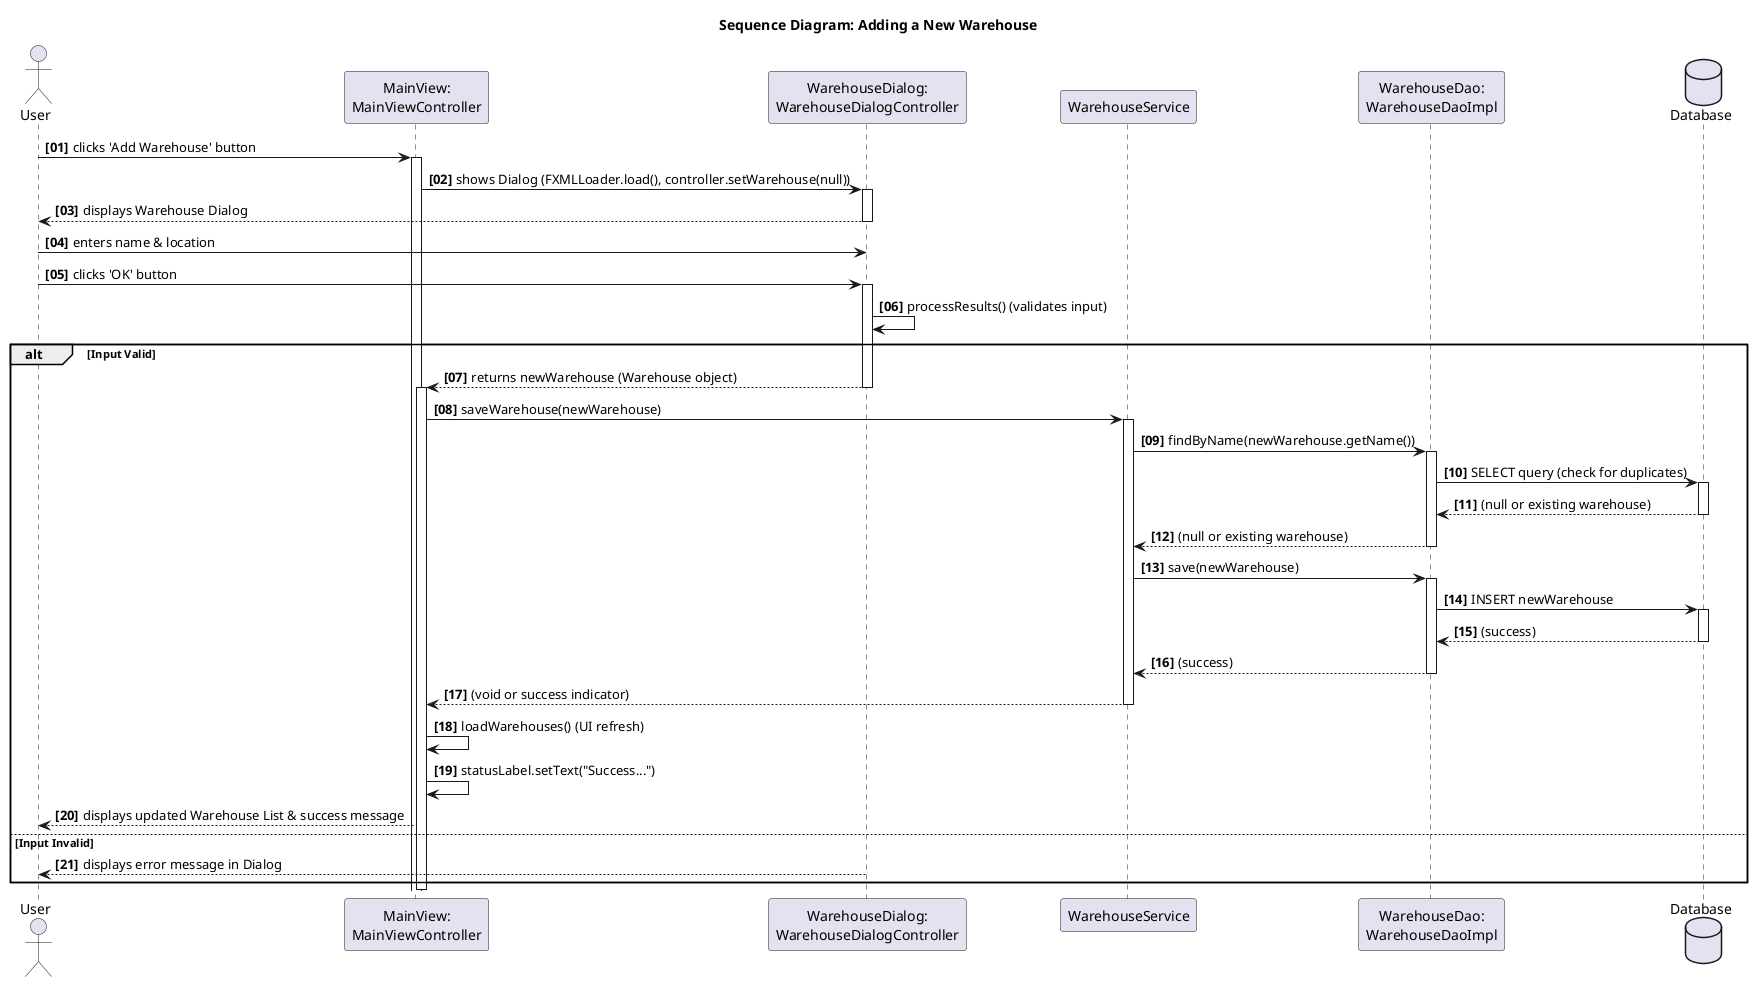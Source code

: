 @startuml
title Sequence Diagram: Adding a New Warehouse

actor "User" as User

participant "MainView:\nMainViewController" as MainVC
participant "WarehouseDialog:\nWarehouseDialogController" as DialogVC
participant "WarehouseService" as Service
participant "WarehouseDao:\nWarehouseDaoImpl" as DAO
database "Database" as DB

autonumber "<b>[00]"

User -> MainVC : clicks 'Add Warehouse' button
activate MainVC

MainVC -> DialogVC ++ : shows Dialog (FXMLLoader.load(), controller.setWarehouse(null))
DialogVC --> User -- : displays Warehouse Dialog

User -> DialogVC : enters name & location
User -> DialogVC : clicks 'OK' button
activate DialogVC

DialogVC -> DialogVC : processResults() (validates input)
alt Input Valid
    DialogVC --> MainVC -- : returns newWarehouse (Warehouse object)
    deactivate DialogVC

    activate MainVC
    MainVC -> Service ++ : saveWarehouse(newWarehouse)

    Service -> DAO ++ : findByName(newWarehouse.getName())
    DAO -> DB ++ : SELECT query (check for duplicates)
    DB --> DAO -- : (null or existing warehouse)
    DAO --> Service -- : (null or existing warehouse)
    ' Asumsikan validasi nama unik berhasil (tidak ada duplikat untuk warehouse baru)

    Service -> DAO ++ : save(newWarehouse)
    DAO -> DB ++ : INSERT newWarehouse
    DB --> DAO -- : (success)
    DAO --> Service -- : (success)
    deactivate DAO

    Service --> MainVC -- : (void or success indicator)
    deactivate Service

    MainVC -> MainVC : loadWarehouses() (UI refresh)
    MainVC -> MainVC : statusLabel.setText("Success...")
    MainVC --> User : displays updated Warehouse List & success message
else Input Invalid
    DialogVC --> User -- : displays error message in Dialog
    ' User tetap di dialog atau membatalkan.
    ' Jika membatalkan, DialogVC akan di-deactivate saat dialog ditutup.
    ' Untuk kesederhanaan, kita tidak detailkan loop koreksi di sini.
    deactivate DialogVC
end
deactivate MainVC

@enduml